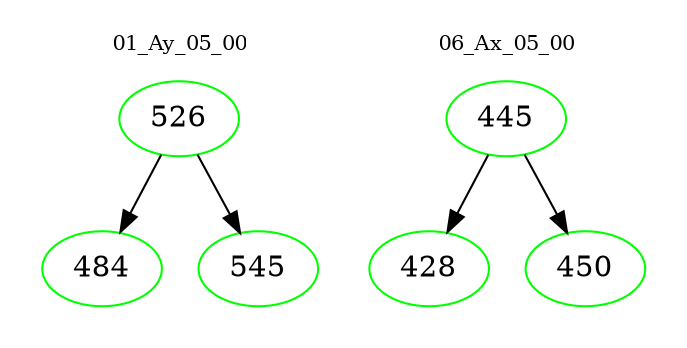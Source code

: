digraph{
subgraph cluster_0 {
color = white
label = "01_Ay_05_00";
fontsize=10;
T0_526 [label="526", color="green"]
T0_526 -> T0_484 [color="black"]
T0_484 [label="484", color="green"]
T0_526 -> T0_545 [color="black"]
T0_545 [label="545", color="green"]
}
subgraph cluster_1 {
color = white
label = "06_Ax_05_00";
fontsize=10;
T1_445 [label="445", color="green"]
T1_445 -> T1_428 [color="black"]
T1_428 [label="428", color="green"]
T1_445 -> T1_450 [color="black"]
T1_450 [label="450", color="green"]
}
}
